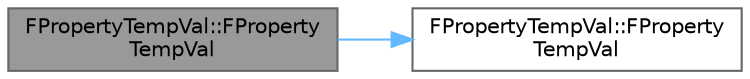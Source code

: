 digraph "FPropertyTempVal::FPropertyTempVal"
{
 // INTERACTIVE_SVG=YES
 // LATEX_PDF_SIZE
  bgcolor="transparent";
  edge [fontname=Helvetica,fontsize=10,labelfontname=Helvetica,labelfontsize=10];
  node [fontname=Helvetica,fontsize=10,shape=box,height=0.2,width=0.4];
  rankdir="LR";
  Node1 [id="Node000001",label="FPropertyTempVal::FProperty\lTempVal",height=0.2,width=0.4,color="gray40", fillcolor="grey60", style="filled", fontcolor="black",tooltip=" "];
  Node1 -> Node2 [id="edge1_Node000001_Node000002",color="steelblue1",style="solid",tooltip=" "];
  Node2 [id="Node000002",label="FPropertyTempVal::FProperty\lTempVal",height=0.2,width=0.4,color="grey40", fillcolor="white", style="filled",URL="$d0/d82/structFPropertyTempVal.html#add265c61b23c695eac55581248cf614e",tooltip=" "];
}
